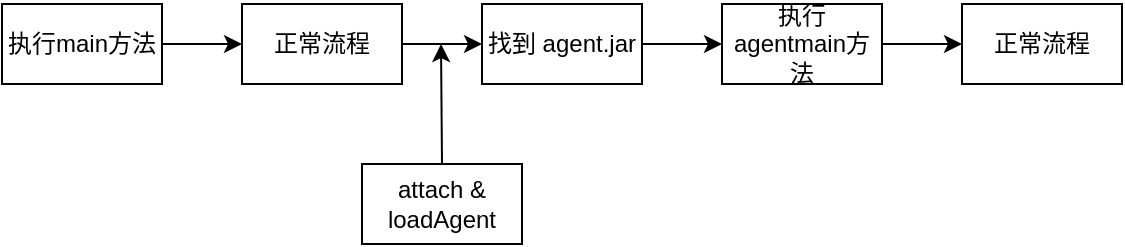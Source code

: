 <mxfile version="20.6.0" type="github">
  <diagram name="Page-1" id="74e2e168-ea6b-b213-b513-2b3c1d86103e">
    <mxGraphModel dx="946" dy="614" grid="1" gridSize="10" guides="1" tooltips="1" connect="1" arrows="1" fold="1" page="1" pageScale="1" pageWidth="1100" pageHeight="850" background="none" math="0" shadow="0">
      <root>
        <mxCell id="0" />
        <mxCell id="1" parent="0" />
        <mxCell id="hfABhJb9LTYDY_tYQw2S-5" style="edgeStyle=orthogonalEdgeStyle;rounded=0;orthogonalLoop=1;jettySize=auto;html=1;exitX=1;exitY=0.5;exitDx=0;exitDy=0;entryX=0;entryY=0.5;entryDx=0;entryDy=0;" edge="1" parent="1" source="hfABhJb9LTYDY_tYQw2S-1" target="hfABhJb9LTYDY_tYQw2S-3">
          <mxGeometry relative="1" as="geometry" />
        </mxCell>
        <mxCell id="hfABhJb9LTYDY_tYQw2S-1" value="执行main方法" style="rounded=0;whiteSpace=wrap;html=1;" vertex="1" parent="1">
          <mxGeometry x="40" y="160" width="80" height="40" as="geometry" />
        </mxCell>
        <mxCell id="hfABhJb9LTYDY_tYQw2S-7" style="edgeStyle=orthogonalEdgeStyle;rounded=0;orthogonalLoop=1;jettySize=auto;html=1;exitX=1;exitY=0.5;exitDx=0;exitDy=0;entryX=0;entryY=0.5;entryDx=0;entryDy=0;" edge="1" parent="1" source="hfABhJb9LTYDY_tYQw2S-3" target="hfABhJb9LTYDY_tYQw2S-6">
          <mxGeometry relative="1" as="geometry" />
        </mxCell>
        <mxCell id="hfABhJb9LTYDY_tYQw2S-3" value="正常流程" style="rounded=0;whiteSpace=wrap;html=1;" vertex="1" parent="1">
          <mxGeometry x="160" y="160" width="80" height="40" as="geometry" />
        </mxCell>
        <mxCell id="hfABhJb9LTYDY_tYQw2S-9" style="edgeStyle=orthogonalEdgeStyle;rounded=0;orthogonalLoop=1;jettySize=auto;html=1;exitX=1;exitY=0.5;exitDx=0;exitDy=0;entryX=0;entryY=0.5;entryDx=0;entryDy=0;" edge="1" parent="1" source="hfABhJb9LTYDY_tYQw2S-6" target="hfABhJb9LTYDY_tYQw2S-8">
          <mxGeometry relative="1" as="geometry" />
        </mxCell>
        <mxCell id="hfABhJb9LTYDY_tYQw2S-6" value="找到 agent.jar" style="rounded=0;whiteSpace=wrap;html=1;" vertex="1" parent="1">
          <mxGeometry x="280" y="160" width="80" height="40" as="geometry" />
        </mxCell>
        <mxCell id="hfABhJb9LTYDY_tYQw2S-11" style="edgeStyle=orthogonalEdgeStyle;rounded=0;orthogonalLoop=1;jettySize=auto;html=1;exitX=1;exitY=0.5;exitDx=0;exitDy=0;entryX=0;entryY=0.5;entryDx=0;entryDy=0;" edge="1" parent="1" source="hfABhJb9LTYDY_tYQw2S-8" target="hfABhJb9LTYDY_tYQw2S-10">
          <mxGeometry relative="1" as="geometry" />
        </mxCell>
        <mxCell id="hfABhJb9LTYDY_tYQw2S-8" value="执行 agentmain方法" style="rounded=0;whiteSpace=wrap;html=1;" vertex="1" parent="1">
          <mxGeometry x="400" y="160" width="80" height="40" as="geometry" />
        </mxCell>
        <mxCell id="hfABhJb9LTYDY_tYQw2S-10" value="正常流程" style="rounded=0;whiteSpace=wrap;html=1;" vertex="1" parent="1">
          <mxGeometry x="520" y="160" width="80" height="40" as="geometry" />
        </mxCell>
        <mxCell id="hfABhJb9LTYDY_tYQw2S-12" value="attach &amp;amp; loadAgent" style="rounded=0;whiteSpace=wrap;html=1;" vertex="1" parent="1">
          <mxGeometry x="220" y="240" width="80" height="40" as="geometry" />
        </mxCell>
        <mxCell id="hfABhJb9LTYDY_tYQw2S-17" value="" style="endArrow=classic;html=1;rounded=0;exitX=0.5;exitY=0;exitDx=0;exitDy=0;" edge="1" parent="1" source="hfABhJb9LTYDY_tYQw2S-12">
          <mxGeometry width="50" height="50" relative="1" as="geometry">
            <mxPoint x="259.5" y="230" as="sourcePoint" />
            <mxPoint x="259.5" y="180" as="targetPoint" />
          </mxGeometry>
        </mxCell>
      </root>
    </mxGraphModel>
  </diagram>
</mxfile>

